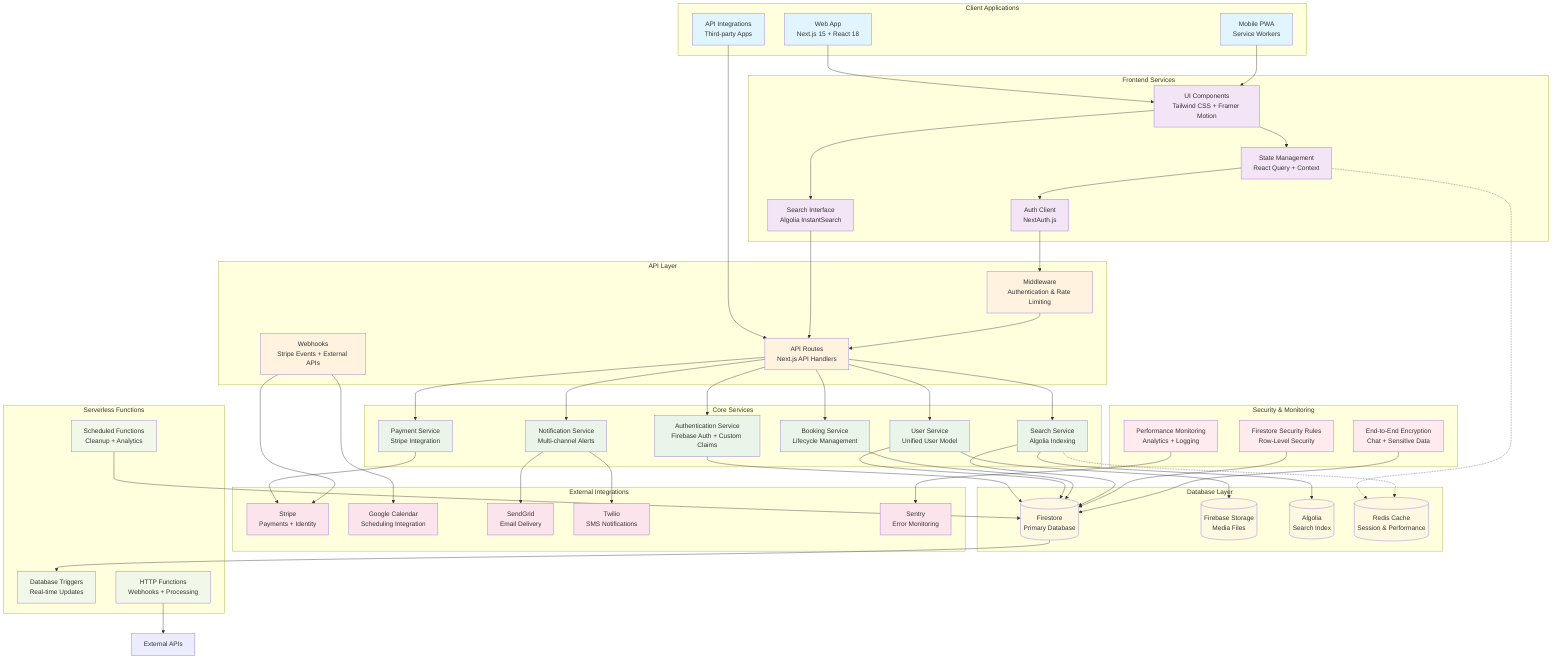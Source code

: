 graph TB
    %% Client Layer
    subgraph "Client Applications"
        WEB[Web App<br/>Next.js 15 + React 18]
        MOBILE[Mobile PWA<br/>Service Workers]
        API_CLIENT[API Integrations<br/>Third-party Apps]
    end

    %% Frontend Layer
    subgraph "Frontend Services"
        UI[UI Components<br/>Tailwind CSS + Framer Motion]
        STATE[State Management<br/>React Query + Context]
        AUTH_CLIENT[Auth Client<br/>NextAuth.js]
        SEARCH_UI[Search Interface<br/>Algolia InstantSearch]
    end

    %% API Gateway & Middleware
    subgraph "API Layer"
        MIDDLEWARE[Middleware<br/>Authentication & Rate Limiting]
        API_ROUTES[API Routes<br/>Next.js API Handlers]
        WEBHOOK[Webhooks<br/>Stripe Events + External APIs]
    end

    %% Core Backend Services
    subgraph "Core Services"
        AUTH_SERVICE[Authentication Service<br/>Firebase Auth + Custom Claims]
        USER_SERVICE[User Service<br/>Unified User Model]
        BOOKING_SERVICE[Booking Service<br/>Lifecycle Management]
        PAYMENT_SERVICE[Payment Service<br/>Stripe Integration]
        NOTIFICATION_SERVICE[Notification Service<br/>Multi-channel Alerts]
        SEARCH_SERVICE[Search Service<br/>Algolia Indexing]
    end

    %% Data Layer
    subgraph "Database Layer"
        FIRESTORE[(Firestore<br/>Primary Database)]
        FIREBASE_STORAGE[(Firebase Storage<br/>Media Files)]
        ALGOLIA_INDEX[(Algolia<br/>Search Index)]
        REDIS[(Redis Cache<br/>Session & Performance)]
    end

    %% External Services
    subgraph "External Integrations"
        STRIPE[Stripe<br/>Payments + Identity]
        GOOGLE_CAL[Google Calendar<br/>Scheduling Integration]
        SENDGRID[SendGrid<br/>Email Delivery]
        TWILIO[Twilio<br/>SMS Notifications]
        SENTRY[Sentry<br/>Error Monitoring]
    end

    %% Cloud Functions
    subgraph "Serverless Functions"
        CRON_FUNCTIONS[Scheduled Functions<br/>Cleanup + Analytics]
        TRIGGER_FUNCTIONS[Database Triggers<br/>Real-time Updates]
        HTTP_FUNCTIONS[HTTP Functions<br/>Webhooks + Processing]
    end

    %% Security & Monitoring
    subgraph "Security & Monitoring"
        FIRESTORE_RULES[Firestore Security Rules<br/>Row-Level Security]
        ENCRYPTION[End-to-End Encryption<br/>Chat + Sensitive Data]
        MONITORING[Performance Monitoring<br/>Analytics + Logging]
    end

    %% Data Flow Connections
    WEB --> UI
    MOBILE --> UI
    API_CLIENT --> API_ROUTES
    
    UI --> STATE
    STATE --> AUTH_CLIENT
    UI --> SEARCH_UI
    
    AUTH_CLIENT --> MIDDLEWARE
    SEARCH_UI --> API_ROUTES
    MIDDLEWARE --> API_ROUTES
    
    API_ROUTES --> AUTH_SERVICE
    API_ROUTES --> USER_SERVICE
    API_ROUTES --> BOOKING_SERVICE
    API_ROUTES --> PAYMENT_SERVICE
    API_ROUTES --> NOTIFICATION_SERVICE
    API_ROUTES --> SEARCH_SERVICE
    
    AUTH_SERVICE --> FIRESTORE
    USER_SERVICE --> FIRESTORE
    BOOKING_SERVICE --> FIRESTORE
    PAYMENT_SERVICE --> STRIPE
    SEARCH_SERVICE --> ALGOLIA_INDEX
    NOTIFICATION_SERVICE --> SENDGRID
    NOTIFICATION_SERVICE --> TWILIO
    
    WEBHOOK --> STRIPE
    WEBHOOK --> GOOGLE_CAL
    
    FIRESTORE --> TRIGGER_FUNCTIONS
    CRON_FUNCTIONS --> FIRESTORE
    HTTP_FUNCTIONS --> EXTERNAL_APIS[External APIs]
    
    USER_SERVICE --> FIREBASE_STORAGE
    SEARCH_SERVICE --> FIRESTORE
    
    FIRESTORE_RULES --> FIRESTORE
    ENCRYPTION --> FIRESTORE
    MONITORING --> SENTRY
    
    %% Performance Optimizations
    STATE -.-> REDIS
    SEARCH_SERVICE -.-> REDIS
    
    %% Styling
    classDef clientLayer fill:#e1f5fe
    classDef frontendLayer fill:#f3e5f5
    classDef apiLayer fill:#fff3e0
    classDef serviceLayer fill:#e8f5e8
    classDef dataLayer fill:#fff8e1
    classDef externalLayer fill:#fce4ec
    classDef serverlessLayer fill:#f1f8e9
    classDef securityLayer fill:#ffebee
    
    class WEB,MOBILE,API_CLIENT clientLayer
    class UI,STATE,AUTH_CLIENT,SEARCH_UI frontendLayer
    class MIDDLEWARE,API_ROUTES,WEBHOOK apiLayer
    class AUTH_SERVICE,USER_SERVICE,BOOKING_SERVICE,PAYMENT_SERVICE,NOTIFICATION_SERVICE,SEARCH_SERVICE serviceLayer
    class FIRESTORE,FIREBASE_STORAGE,ALGOLIA_INDEX,REDIS dataLayer
    class STRIPE,GOOGLE_CAL,SENDGRID,TWILIO,SENTRY externalLayer
    class CRON_FUNCTIONS,TRIGGER_FUNCTIONS,HTTP_FUNCTIONS serverlessLayer
    class FIRESTORE_RULES,ENCRYPTION,MONITORING securityLayer